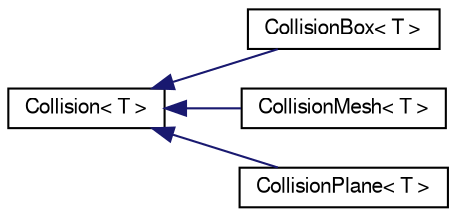 digraph "Graphical Class Hierarchy"
{
  edge [fontname="FreeSans",fontsize="10",labelfontname="FreeSans",labelfontsize="10"];
  node [fontname="FreeSans",fontsize="10",shape=record];
  rankdir="LR";
  Node1 [label="Collision\< T \>",height=0.2,width=0.4,color="black", fillcolor="white", style="filled",URL="$df/dc6/class_collision.html"];
  Node1 -> Node2 [dir="back",color="midnightblue",fontsize="10",style="solid",fontname="FreeSans"];
  Node2 [label="CollisionBox\< T \>",height=0.2,width=0.4,color="black", fillcolor="white", style="filled",URL="$d1/db3/class_collision_box.html"];
  Node1 -> Node3 [dir="back",color="midnightblue",fontsize="10",style="solid",fontname="FreeSans"];
  Node3 [label="CollisionMesh\< T \>",height=0.2,width=0.4,color="black", fillcolor="white", style="filled",URL="$d4/daa/class_collision_mesh.html"];
  Node1 -> Node4 [dir="back",color="midnightblue",fontsize="10",style="solid",fontname="FreeSans"];
  Node4 [label="CollisionPlane\< T \>",height=0.2,width=0.4,color="black", fillcolor="white", style="filled",URL="$d4/d38/class_collision_plane.html"];
}
